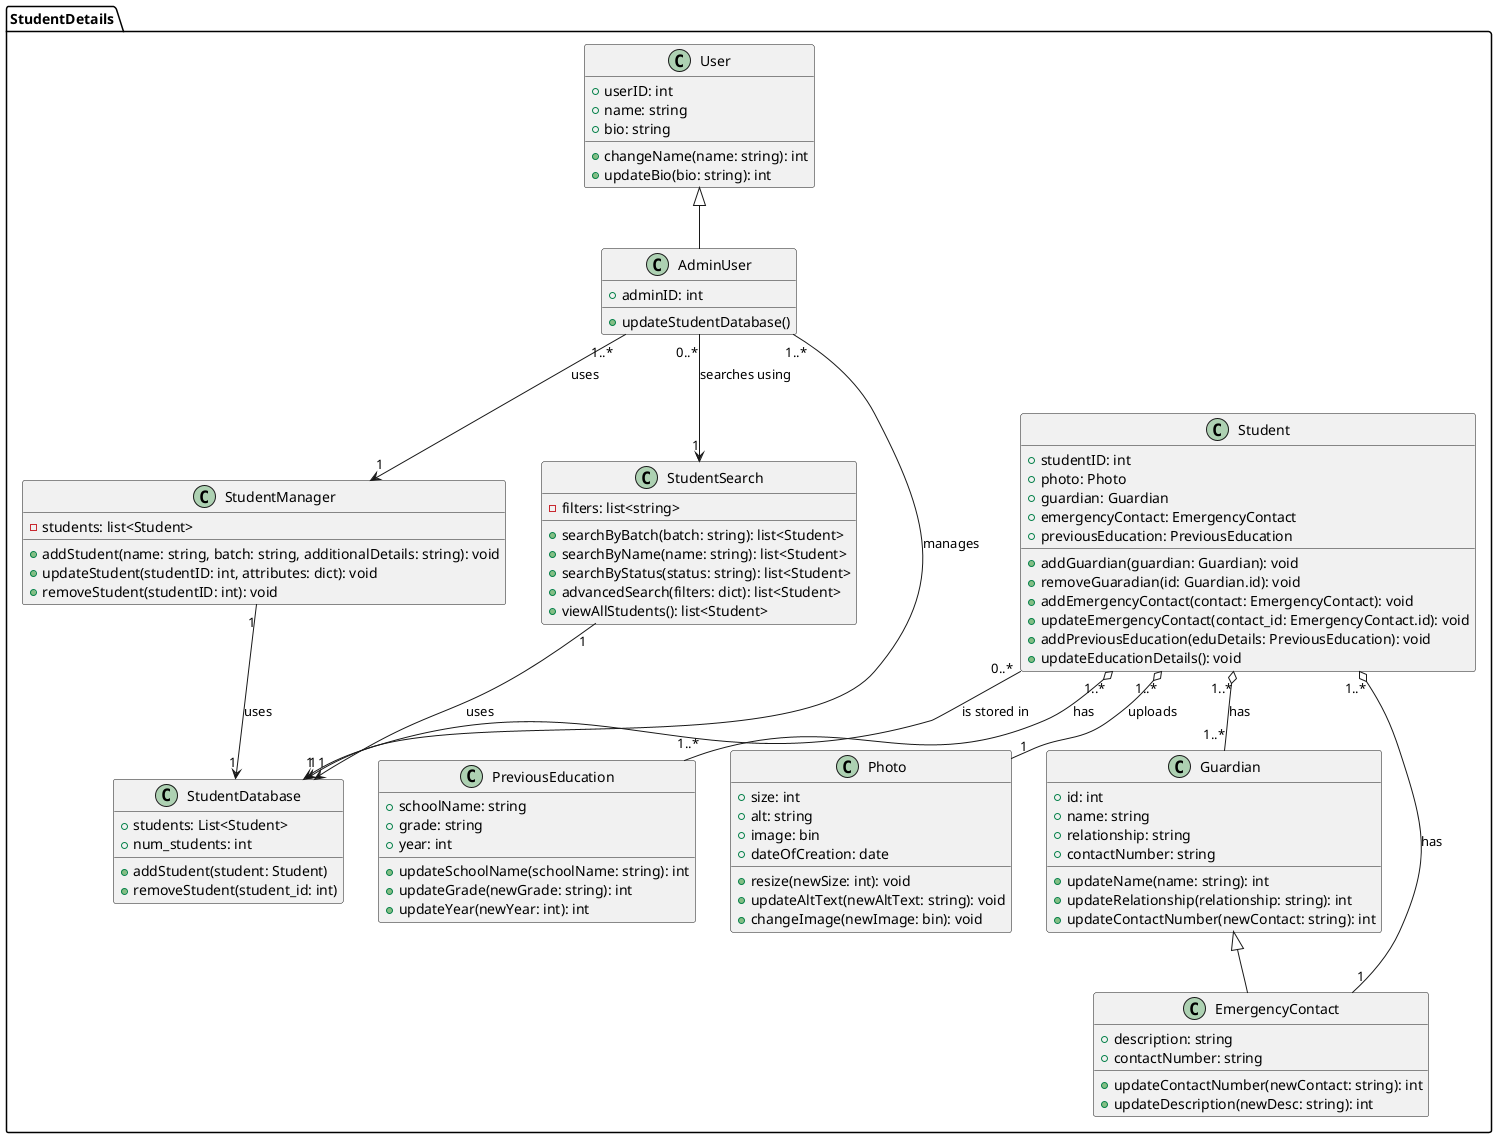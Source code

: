 @startuml
package StudentDetails {
	class StudentManager {
		- students: list<Student>
		+ addStudent(name: string, batch: string, additionalDetails: string): void
		+ updateStudent(studentID: int, attributes: dict): void
		+ removeStudent(studentID: int): void
	}

	class StudentSearch {
		- filters: list<string>

		+ searchByBatch(batch: string): list<Student>
		+ searchByName(name: string): list<Student>
		+ searchByStatus(status: string): list<Student>
		+ advancedSearch(filters: dict): list<Student>
		+ viewAllStudents(): list<Student>

	}

	class Student{
		+ studentID: int
		+ photo: Photo
		+ guardian: Guardian
		+ emergencyContact: EmergencyContact
		+ previousEducation: PreviousEducation

		+ addGuardian(guardian: Guardian): void
		+ removeGuaradian(id: Guardian.id): void
		+ addEmergencyContact(contact: EmergencyContact): void
		+ updateEmergencyContact(contact_id: EmergencyContact.id): void
		+ addPreviousEducation(eduDetails: PreviousEducation): void
		+ updateEducationDetails(): void
	}

	class Photo {
		+ size: int
		+ alt: string
		+ image: bin
		+ dateOfCreation: date
		+ resize(newSize: int): void
		+ updateAltText(newAltText: string): void
		+ changeImage(newImage: bin): void
	}

	class Guardian {
		+ id: int
		+ name: string
		+ relationship: string
		+ contactNumber: string

		+ updateName(name: string): int
		+ updateRelationship(relationship: string): int
		+ updateContactNumber(newContact: string): int
	}

	class EmergencyContact extends Guardian{
		+ description: string
		+ contactNumber: string

		+ updateContactNumber(newContact: string): int
		+ updateDescription(newDesc: string): int
	}

	class PreviousEducation {
		+ schoolName: string
		+ grade: string
		+ year: int
		
		+ updateSchoolName(schoolName: string): int
		+ updateGrade(newGrade: string): int
		+ updateYear(newYear: int): int
	}


    class StudentDatabase {
        + students: List<Student>
        + num_students: int

        + addStudent(student: Student) 
        + removeStudent(student_id: int) 
    }

    class User {
        + userID: int
        + name: string
        + bio: string

        + changeName(name: string): int
        + updateBio(bio: string): int
    }

    class AdminUser extends User {
        + adminID: int

        + updateStudentDatabase()
    }

    Student "1..*" o-- "1" Photo : uploads
	Student "1..*" o-- "1..*" Guardian: has
	Student "1..*" o-- "1" EmergencyContact: has
	Student "1..*" o-- "1..*" PreviousEducation: has
    Student "0..*" --> "1" StudentDatabase: is stored in
    StudentSearch "1" --> "1" StudentDatabase: uses
    StudentManager "1" --> "1" StudentDatabase: uses
    AdminUser "1..*" --> "1" StudentManager: uses
    AdminUser "1..*" --> "1" StudentDatabase: manages
    AdminUser "0..*" --> "1" StudentSearch: searches using
}
@enduml
